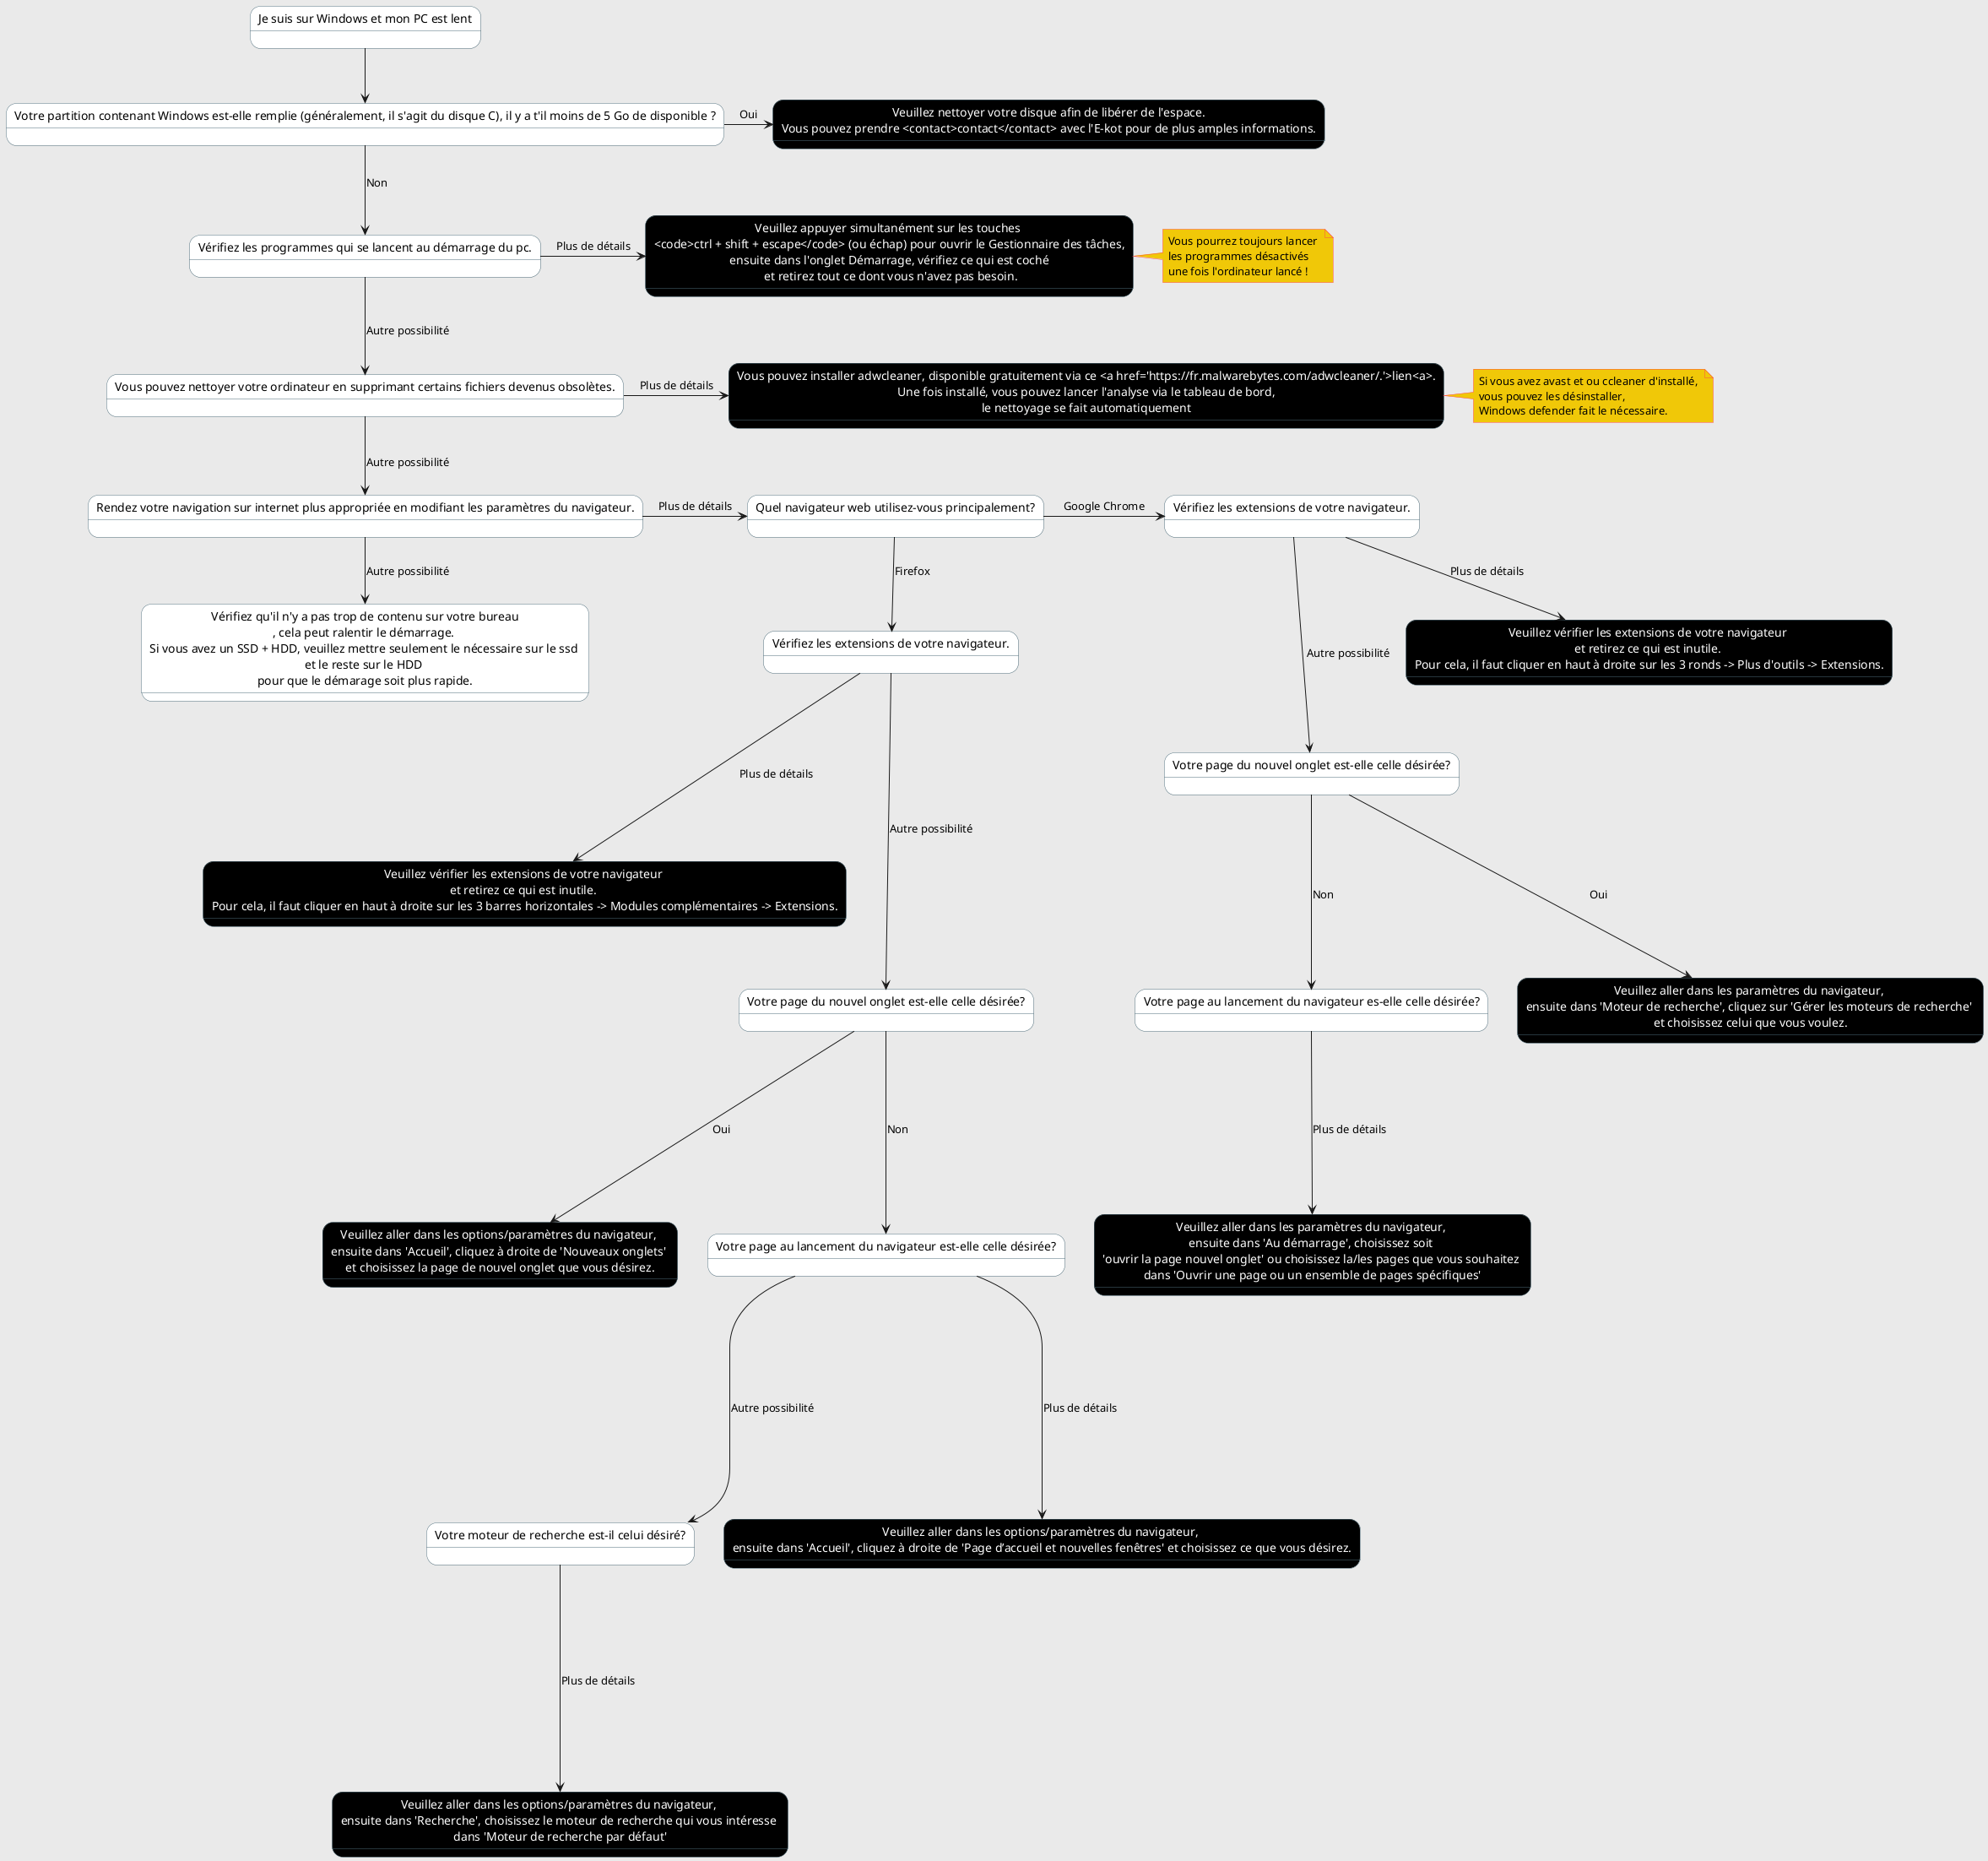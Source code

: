 @startuml
skinparam backgroundColor #EAEAEA
skinparam note {
    BackgroundColor #F0C808
    BorderColor #FE4A49
}
skinparam state {
    BackgroundColor #fff
    BackgroundColor<<Leaf>> #000000
    FontColor<<Leaf>> #FFF
    BorderColor #4F6D7A
}

state "Je suis sur Windows et mon PC est lent" as root

state "Votre partition contenant Windows est-elle remplie (généralement, il s'agit du disque C), il y a t'il moins de 5 Go de disponible ?" as diskState

state "Vérifiez les programmes qui se lancent au démarrage du pc." as startup 

state "Vous pouvez nettoyer votre ordinateur en supprimant certains fichiers devenus obsolètes." as clean

state "Rendez votre navigation sur internet plus appropriée en modifiant les paramètres du navigateur." as browsing

state "Quel navigateur web utilisez-vous principalement?" as browser

state "Vérifiez les extensions de votre navigateur." as extG
state "Votre page du nouvel onglet est-elle celle désirée?" as newPageG
state "Votre page au lancement du navigateur es-elle celle désirée?" as startBrowserG

state "Vérifiez les extensions de votre navigateur." as extF
state "Votre page du nouvel onglet est-elle celle désirée?" as newPageF
state "Votre page au lancement du navigateur est-elle celle désirée?" as startBrowserF
state "Votre moteur de recherche est-il celui désiré?" as searchEngineF

state "Vérifiez qu'il n'y a pas trop de contenu sur votre bureau\n, cela peut ralentir le démarrage. \nSi vous avez un SSD + HDD, veuillez mettre seulement le nécessaire sur le ssd \net le reste sur le HDD \npour que le démarage soit plus rapide." as other

state "Veuillez nettoyer votre disque afin de libérer de l'espace.\nVous pouvez prendre <contact>contact</contact> avec l'E-kot pour de plus amples informations." as diskSol <<Leaf>>
state "Veuillez appuyer simultanément sur les touches \n<code>ctrl + shift + escape</code> (ou échap) pour ouvrir le Gestionnaire des tâches,\nensuite dans l'onglet Démarrage, vérifiez ce qui est coché\n et retirez tout ce dont vous n'avez pas besoin." as startupSol <<Leaf>>
state "Vous pouvez installer adwcleaner, disponible gratuitement via ce <a href='https://fr.malwarebytes.com/adwcleaner/.'>lien<a>.\nUne fois installé, vous pouvez lancer l'analyse via le tableau de bord,\nle nettoyage se fait automatiquement" as cleanSol <<Leaf>>

state "Veuillez vérifier les extensions de votre navigateur \net retirez ce qui est inutile. \nPour cela, il faut cliquer en haut à droite sur les 3 ronds -> Plus d'outils -> Extensions." as extLeafG <<Leaf>>
state "Veuillez aller dans les paramètres du navigateur, \nensuite dans 'Moteur de recherche', cliquez sur 'Gérer les moteurs de recherche' \net choisissez celui que vous voulez." as newPageLeafG <<Leaf>>
state "Veuillez aller dans les paramètres du navigateur, \nensuite dans 'Au démarrage', choisissez soit \n'ouvrir la page nouvel onglet' ou choisissez la/les pages que vous souhaitez \ndans 'Ouvrir une page ou un ensemble de pages spécifiques'" as startBrowserLeafG <<Leaf>>

state "Veuillez vérifier les extensions de votre navigateur \net retirez ce qui est inutile. \nPour cela, il faut cliquer en haut à droite sur les 3 barres horizontales -> Modules complémentaires -> Extensions." as extLeafF <<Leaf>>
state "Veuillez aller dans les options/paramètres du navigateur, \nensuite dans 'Accueil', cliquez à droite de 'Nouveaux onglets' \net choisissez la page de nouvel onglet que vous désirez." as newPageLeafF <<Leaf>>
state "Veuillez aller dans les options/paramètres du navigateur, \nensuite dans 'Accueil', cliquez à droite de 'Page d’accueil et nouvelles fenêtres' et choisissez ce que vous désirez." as startBrowserLeafF <<Leaf>>
state "Veuillez aller dans les options/paramètres du navigateur, \nensuite dans 'Recherche', choisissez le moteur de recherche qui vous intéresse \ndans 'Moteur de recherche par défaut'" as searchEngineLeafF <<Leaf>>

note right of startupSol : Vous pourrez toujours lancer \nles programmes désactivés \nune fois l'ordinateur lancé !
note right of cleanSol : Si vous avez avast et ou ccleaner d'installé, \nvous pouvez les désinstaller, \nWindows defender fait le nécessaire.

root --> diskState

diskState -> diskSol: Oui
diskState --> startup: Non

startup -> startupSol: Plus de détails
startup --> clean: Autre possibilité

clean -> cleanSol: Plus de détails 
clean --> browsing: Autre possibilité 

browsing -> browser: Plus de détails
browsing --> other: Autre possibilité

browser -> extG: Google Chrome
extG --> extLeafG: Plus de détails
extG ---> newPageG: Autre possibilité
newPageG ---> newPageLeafG: Oui
newPageG ---> startBrowserG: Non
startBrowserG ----> startBrowserLeafG: Plus de détails

browser --> extF : Firefox
extF ---> extLeafF: Plus de détails
extF ----> newPageF: Autre possibilité
newPageF ----> newPageLeafF: Oui
newPageF ----> startBrowserF: Non
startBrowserF -----> startBrowserLeafF: Plus de détails
startBrowserF -----> searchEngineF: Autre possibilité
searchEngineF -----> searchEngineLeafF: Plus de détails

@enduml